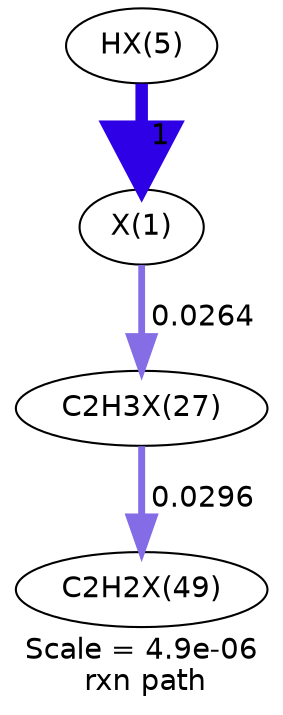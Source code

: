 digraph reaction_paths {
center=1;
s25 -> s24[fontname="Helvetica", style="setlinewidth(6)", arrowsize=3, color="0.7, 1.5, 0.9"
, label=" 1"];
s24 -> s26[fontname="Helvetica", style="setlinewidth(3.26)", arrowsize=1.63, color="0.7, 0.526, 0.9"
, label=" 0.0264"];
s26 -> s37[fontname="Helvetica", style="setlinewidth(3.34)", arrowsize=1.67, color="0.7, 0.53, 0.9"
, label=" 0.0296"];
s24 [ fontname="Helvetica", label="X(1)"];
s25 [ fontname="Helvetica", label="HX(5)"];
s26 [ fontname="Helvetica", label="C2H3X(27)"];
s37 [ fontname="Helvetica", label="C2H2X(49)"];
 label = "Scale = 4.9e-06\l rxn path";
 fontname = "Helvetica";
}
